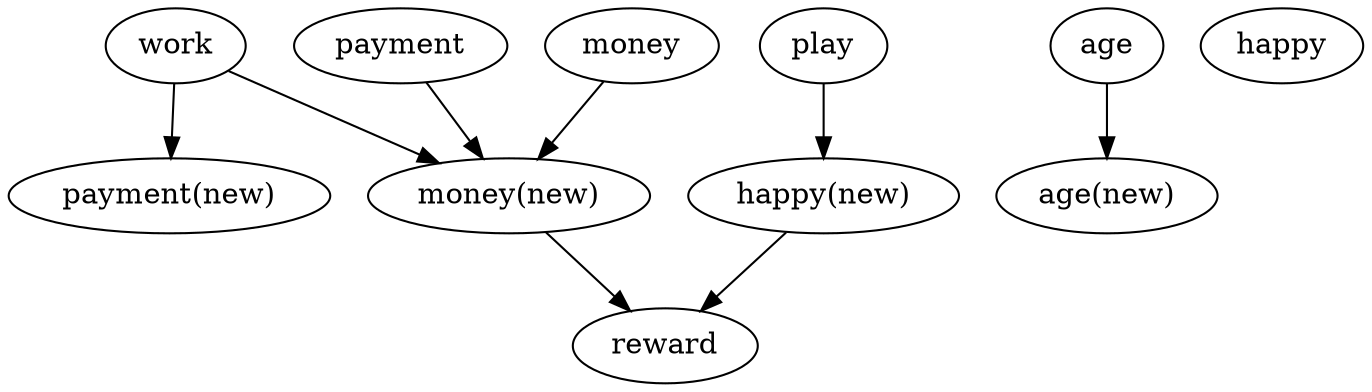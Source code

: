 digraph {
	"payment(new)"
	"age(new)"
	reward
	age
	payment
	work
	"money(new)"
	play
	"happy(new)"
	happy
	money
	work -> "payment(new)"
	age -> "age(new)"
	"money(new)" -> reward
	"happy(new)" -> reward
	money -> "money(new)"
	payment -> "money(new)"
	work -> "money(new)"
	play -> "happy(new)"
}
